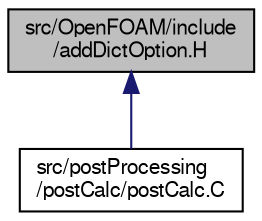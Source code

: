 digraph "src/OpenFOAM/include/addDictOption.H"
{
  bgcolor="transparent";
  edge [fontname="FreeSans",fontsize="10",labelfontname="FreeSans",labelfontsize="10"];
  node [fontname="FreeSans",fontsize="10",shape=record];
  Node1 [label="src/OpenFOAM/include\l/addDictOption.H",height=0.2,width=0.4,color="black", fillcolor="grey75", style="filled" fontcolor="black"];
  Node1 -> Node2 [dir="back",color="midnightblue",fontsize="10",style="solid",fontname="FreeSans"];
  Node2 [label="src/postProcessing\l/postCalc/postCalc.C",height=0.2,width=0.4,color="black",URL="$a08958.html",tooltip="Generic wrapper for calculating a quantity at each time. "];
}
